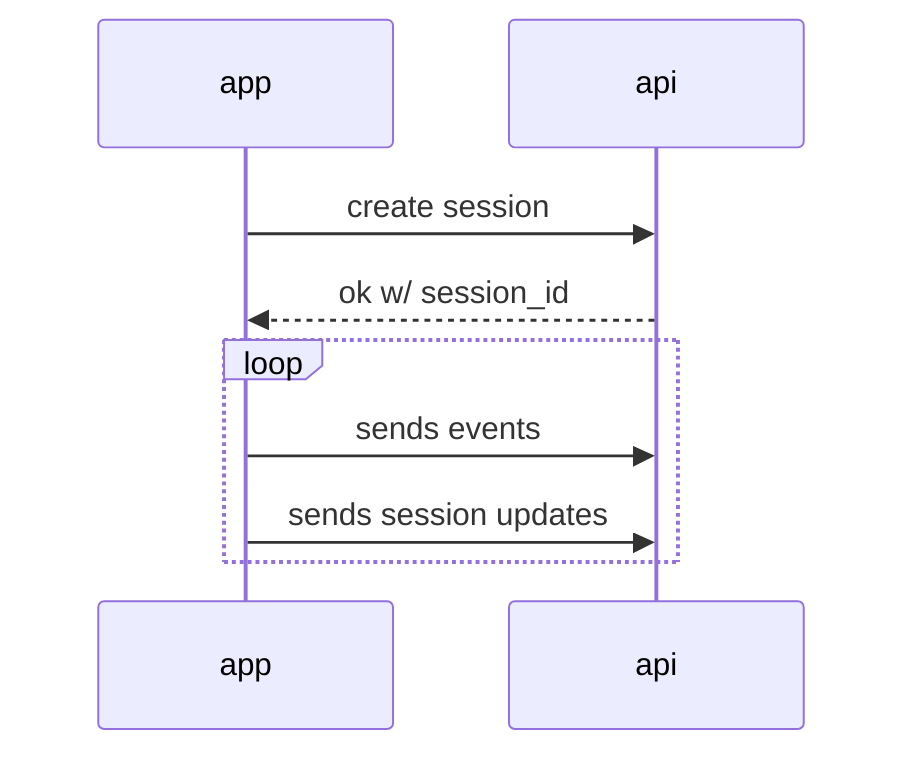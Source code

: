 sequenceDiagram
    app->>api: create session
    api-->>app: ok w/ session_id

    loop
        app->>api: sends events
        app->>api: sends session updates
    end